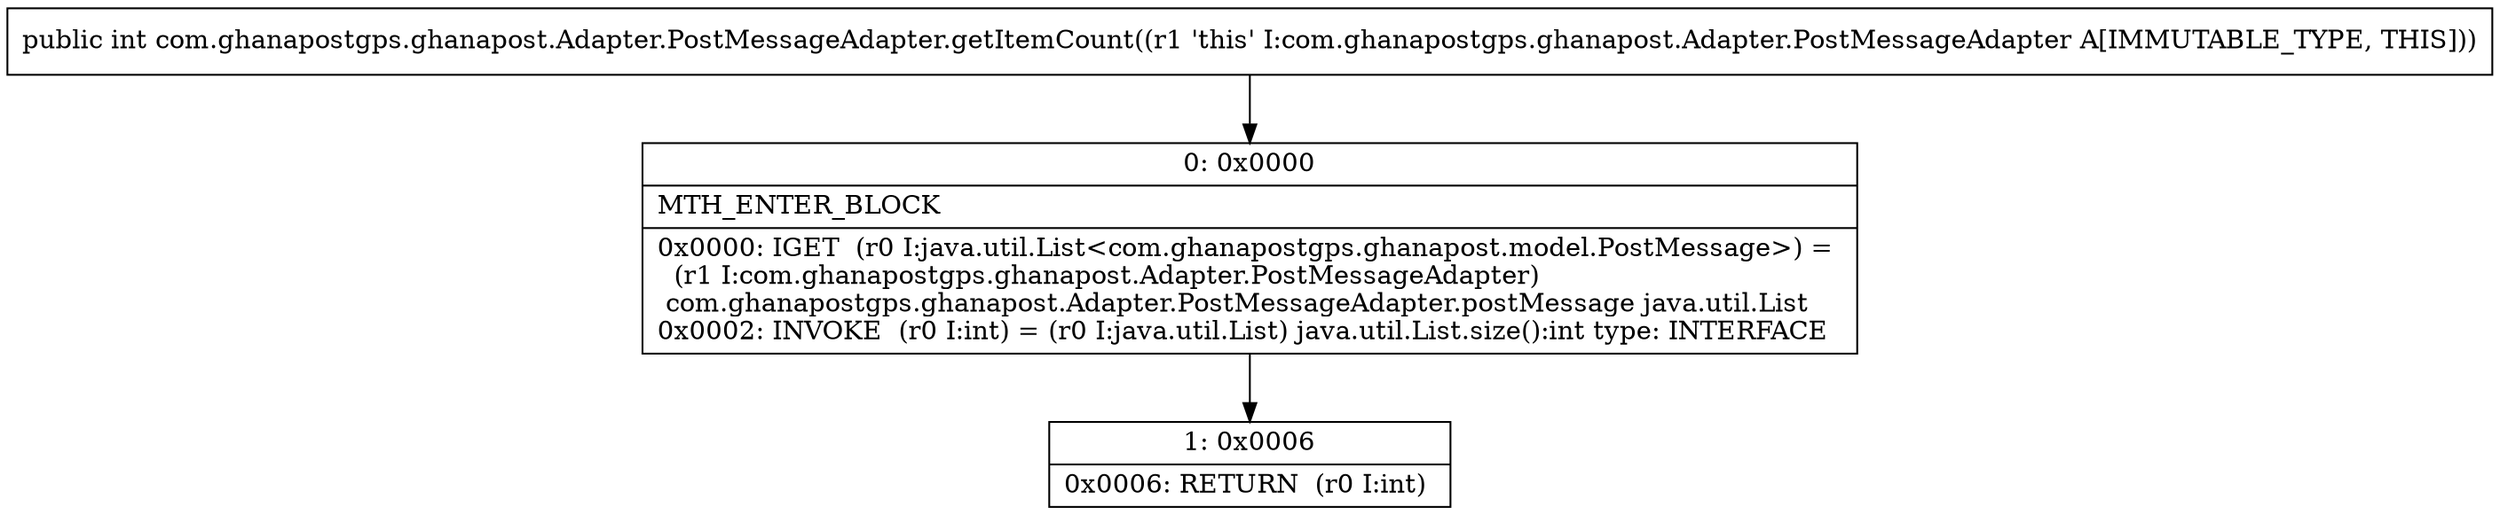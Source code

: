 digraph "CFG forcom.ghanapostgps.ghanapost.Adapter.PostMessageAdapter.getItemCount()I" {
Node_0 [shape=record,label="{0\:\ 0x0000|MTH_ENTER_BLOCK\l|0x0000: IGET  (r0 I:java.util.List\<com.ghanapostgps.ghanapost.model.PostMessage\>) = \l  (r1 I:com.ghanapostgps.ghanapost.Adapter.PostMessageAdapter)\l com.ghanapostgps.ghanapost.Adapter.PostMessageAdapter.postMessage java.util.List \l0x0002: INVOKE  (r0 I:int) = (r0 I:java.util.List) java.util.List.size():int type: INTERFACE \l}"];
Node_1 [shape=record,label="{1\:\ 0x0006|0x0006: RETURN  (r0 I:int) \l}"];
MethodNode[shape=record,label="{public int com.ghanapostgps.ghanapost.Adapter.PostMessageAdapter.getItemCount((r1 'this' I:com.ghanapostgps.ghanapost.Adapter.PostMessageAdapter A[IMMUTABLE_TYPE, THIS])) }"];
MethodNode -> Node_0;
Node_0 -> Node_1;
}

